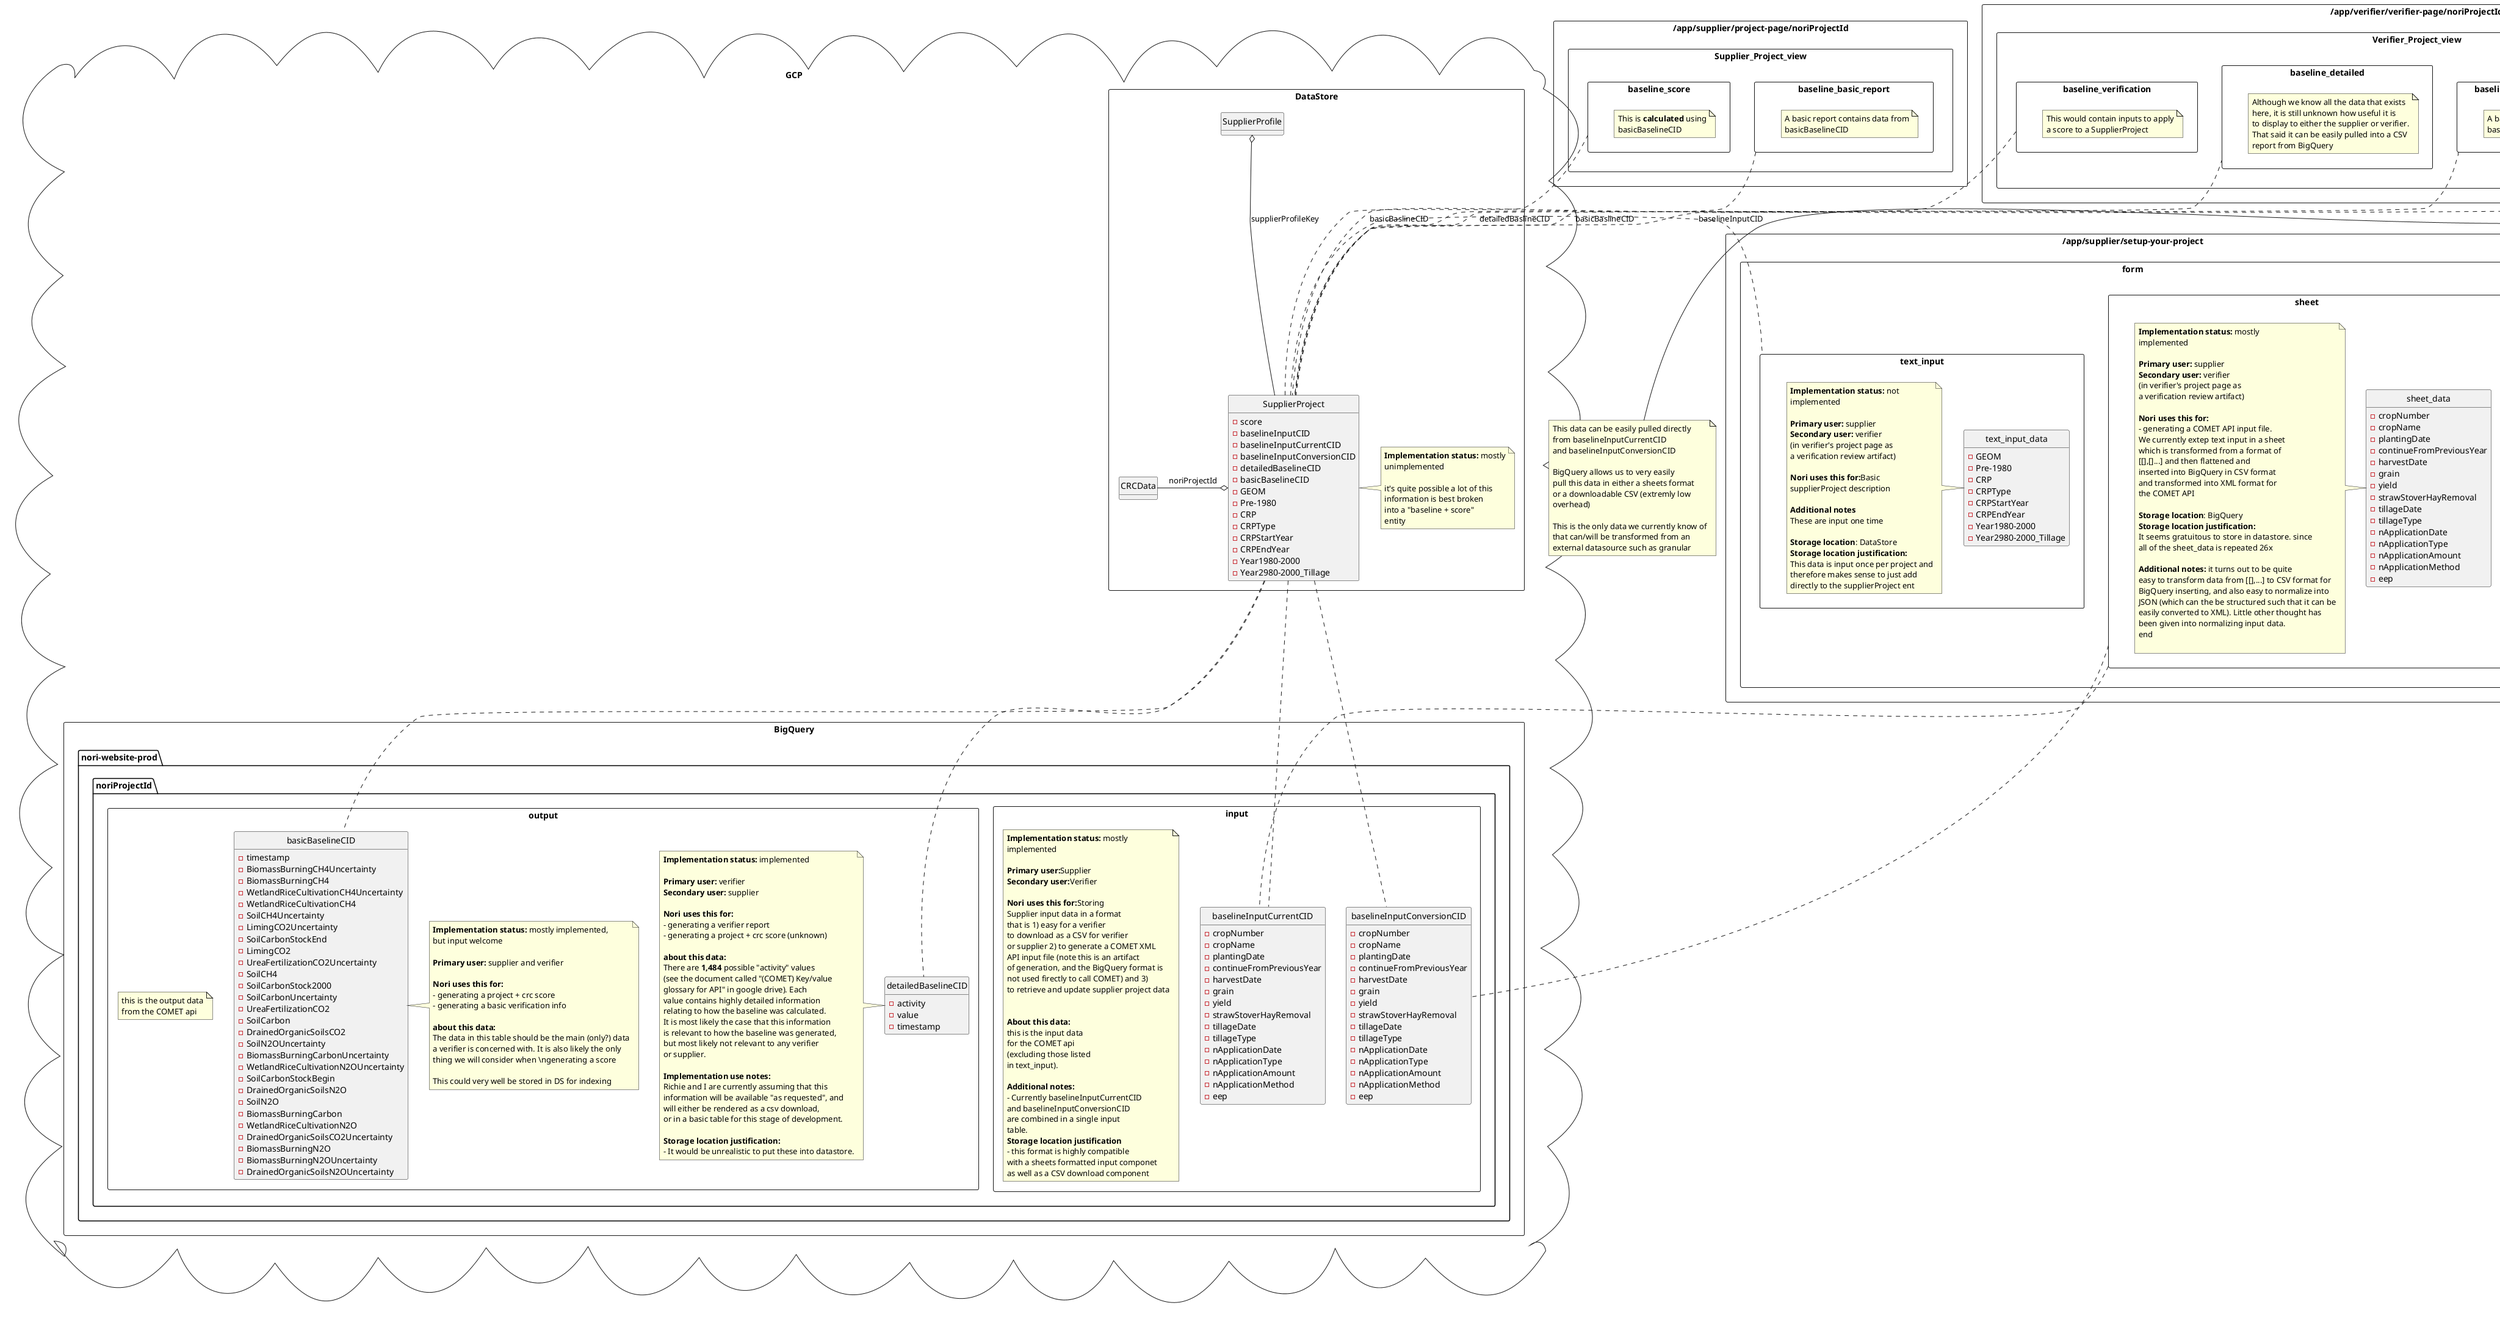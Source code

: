 @startuml

hide circle
hide methods

package GCP <<Cloud>> {
  package BigQuery <<Rectangle>> {
    package nori-website-prod <<Folder>> {
      package noriProjectId <<Folder>> {
        package output <<Rectangle>> {
          class basicBaselineCID {
            -timestamp
            -BiomassBurningCH4Uncertainty
            -BiomassBurningCH4
            -WetlandRiceCultivationCH4Uncertainty
            -WetlandRiceCultivationCH4
            -SoilCH4Uncertainty
            -LimingCO2Uncertainty
            -SoilCarbonStockEnd
            -LimingCO2
            -UreaFertilizationCO2Uncertainty
            -SoilCH4
            -SoilCarbonStock2000
            -SoilCarbonUncertainty
            -UreaFertilizationCO2
            -SoilCarbon
            -DrainedOrganicSoilsCO2
            -SoilN2OUncertainty
            -BiomassBurningCarbonUncertainty
            -WetlandRiceCultivationN2OUncertainty
            -SoilCarbonStockBegin
            -DrainedOrganicSoilsN2O
            -SoilN2O
            -BiomassBurningCarbon
            -WetlandRiceCultivationN2O
            -DrainedOrganicSoilsCO2Uncertainty
            -BiomassBurningN2O
            -BiomassBurningN2OUncertainty
            -DrainedOrganicSoilsN2OUncertainty
          }

          note right of basicBaselineCID
            <b>Implementation status:</b> mostly implemented,
            but input welcome

            <b>Primary user:</b> supplier and verifier

            <b>Nori uses this for:</b>
            - generating a project + crc score
            - generating a basic verification info

            <b>about this data:</b>
            The data in this table should be the main (only?) data
            a verifier is concerned with. It is also likely the only
            thing we will consider when \ngenerating a score

            This could very well be stored in DS for indexing
          end note

          class detailedBaselineCID {
            -activity
            -value
            -timestamp
          }

          note left of detailedBaselineCID
            <b>Implementation status:</b> implemented

            <b>Primary user:</b> verifier
            <b>Secondary user:</b> supplier

            <b>Nori uses this for:</b>
            - generating a verifier report
            - generating a project + crc score (unknown)

            <b>about this data:</b>
            There are <b>1,484</b> possible "activity" values
            (see the document called "(COMET) Key/value
            glossary for API" in google drive). Each
            value contains highly detailed information
            relating to how the baseline was calculated.
            It is most likely the case that this information
            is relevant to how the baseline was generated,
            but most likely not relevant to any verifier
            or supplier.

            <b>Implementation use notes:</b>
            Richie and I are currently assuming that this
            information will be available "as requested", and
            will either be rendered as a csv download,
            or in a basic table for this stage of development.

            <b>Storage location justification:</b>
            - It would be unrealistic to put these into datastore.
          end note

          note as output_note
            this is the output data
            from the COMET api
          end note
        }

        package input <<Rectangle>> {
          class baselineInputCurrentCID {
            -cropNumber
            -cropName
            -plantingDate
            -continueFromPreviousYear
            -harvestDate
            -grain
            -yield
            -strawStoverHayRemoval
            -tillageDate
            -tillageType
            -nApplicationDate
            -nApplicationType
            -nApplicationAmount
            -nApplicationMethod
            -eep
          }

          class baselineInputConversionCID {
            -cropNumber
            -cropName
            -plantingDate
            -continueFromPreviousYear
            -harvestDate
            -grain
            -yield
            -strawStoverHayRemoval
            -tillageDate
            -tillageType
            -nApplicationDate
            -nApplicationType
            -nApplicationAmount
            -nApplicationMethod
            -eep
          }
          note as input_note
            <b>Implementation status:</b> mostly
            implemented

            <b>Primary user:</b>Supplier
            <b>Secondary user:</b>Verifier

            <b>Nori uses this for:</b>Storing
            Supplier input data in a format
            that is 1) easy for a verifier
            to download as a CSV for verifier
            or supplier 2) to generate a COMET XML
            API input file (note this is an artifact
            of generation, and the BigQuery format is
            not used firectly to call COMET) and 3)
            to retrieve and update supplier project data


            <b>About this data:</b>
            this is the input data
            for the COMET api
            (excluding those listed
            in text_input).

            <b>Additional notes:</b>
            - Currently baselineInputCurrentCID
            and baselineInputConversionCID
            are combined in a single input
            table.
            <b>Storage location justification</b>
            - this format is highly compatible
            with a sheets formatted input componet
            as well as a CSV download component
          end note
        }
      }
    }
  }

  package DataStore <<Rectangle>> {
    class CRCData
    class SupplierProfile
    class SupplierProject {
      -score
      -baselineInputCID
      -baselineInputCurrentCID
      -baselineInputConversionCID
      -detailedBaselineCID
      -basicBaselineCID
      -GEOM
      -Pre-1980
      -CRP
      -CRPType
      -CRPStartYear
      -CRPEndYear
      -Year1980-2000
      -Year2980-2000_Tillage
    }
    note right of SupplierProject
      <b>Implementation status:</b> mostly
      unimplemented

      it's quite possible a lot of this
      information is best broken
      into a "baseline + score"
      entity
    end note
  }
}


package /app/supplier/project-page/noriProjectId <<Rectangle>> {
  package Supplier_Project_view <<Rectangle>> {
    package baseline_score <<Rectangle>> {
      note as score1
        This is <b>calculated</b> using
        basicBaselineCID
      end note
    }
    package baseline_basic_report <<Rectangle>> {
      note as bb1
        A basic report contains data from
        basicBaselineCID
      end note
    }
  }
}

package /app/verifier/verifier-page/noriProjectId <<Rectangle>> {
  package Verifier_Project_view <<Rectangle>> {
    package baseline_verification <<Rectangle>> {
      note as bv1
        This would contain inputs to apply
        a score to a SupplierProject
      end note
    }
    package baseline_detailed <<Rectangle>> {
      note as bd1
        Although we know all the data that exists
        here, it is still unknown how useful it is
        to display to either the supplier or verifier.
        That said it can be easily pulled into a CSV
        report from BigQuery
      end note
    }
    package supplier_baseline_input <<Rectangle>> {
      note as bi1
        This is the data input by the
        supplier in the text_input
        and sheet form.
      end note
    }

    package baseline_basic_report_verification <<Rectangle>> {
      note as bbrv1
        A basic report contains data from
        basicBaselineCID
      end note
    }
  }
}

package /app/supplier/setup-your-project <<Rectangle>> {
  package form <<Rectangle>> {
    package sheet <<Rectangle>> {
      class sheet_data {
        -cropNumber
        -cropName
        -plantingDate
        -continueFromPreviousYear
        -harvestDate
        -grain
        -yield
        -strawStoverHayRemoval
        -tillageDate
        -tillageType
        -nApplicationDate
        -nApplicationType
        -nApplicationAmount
        -nApplicationMethod
        -eep
      }
      note left of sheet_data
        <b>Implementation status:</b> mostly
        implemented

        <b>Primary user:</b> supplier
        <b>Secondary user:</b> verifier
        (in verifier's project page as
        a verification review artifact)

        <b>Nori uses this for:</b>
        - generating a COMET API input file.
        We currently extep text input in a sheet
        which is transformed from a format of
        [[],[]...] and then flattened and
        inserted into BigQuery in CSV format
        and transformed into XML format for
        the COMET API

        <b>Storage location</b>: BigQuery
        <b>Storage location justification:</b>
        It seems gratuitous to store in datastore. since
        all of the sheet_data is repeated 26x

        <b>Additional notes:</b> it turns out to be quite
        easy to transform data from [[],...] to CSV format for
        BigQuery inserting, and also easy to normalize into
        JSON (which can the be structured such that it can be
        easily converted to XML). Little other thought has
        been given into normalizing input data.
        end

      end note
    }

    package text_input <<Rectangle>> {
      class text_input_data {
        -GEOM
        -Pre-1980
        -CRP
        -CRPType
        -CRPStartYear
        -CRPEndYear
        -Year1980-2000
        -Year2980-2000_Tillage
      }
      note left of text_input_data
        <b>Implementation status:</b> not
        implemented

        <b>Primary user:</b> supplier
        <b>Secondary user:</b> verifier
        (in verifier's project page as
        a verification review artifact)

        <b>Nori uses this for:</b>Basic
        supplierProject description

        <b>Additional notes</b>
        These are input one time

        <b>Storage location</b>: DataStore
        <b>Storage location justification:</b>
        This data is input once per project and
        therefore makes sense to just add
        directly to the supplierProject ent
      end note
    }
  }
}

sheet .. baselineInputCurrentCID
sheet .. baselineInputConversionCID
text_input .left. SupplierProject

SupplierProfile o-- SupplierProject : supplierProfileKey
SupplierProject o-left- CRCData : noriProjectId
SupplierProject .. basicBaselineCID
SupplierProject .. baselineInputCurrentCID
SupplierProject .. baselineInputConversionCID
SupplierProject .. detailedBaselineCID
baseline_basic_report .. SupplierProject : basicBaslineCID
baseline_basic_report_verification .. SupplierProject : basicBaslineCID
baseline_score .. SupplierProject
supplier_baseline_input .. SupplierProject : baselineInputCID
baseline_detailed .. SupplierProject : detailedBaslineCID
baseline_verification .. SupplierProject

note as bi2
  This data can be easily pulled directly
  from baselineInputCurrentCID
  and baselineInputConversionCID

  BigQuery allows us to very easily
  pull this data in either a sheets format
  or a downloadable CSV (extremly low
  overhead)

  This is the only data we currently know of
  that can/will be transformed from an
  external datasource such as granular
end note



bi1 -- bi2


@enduml